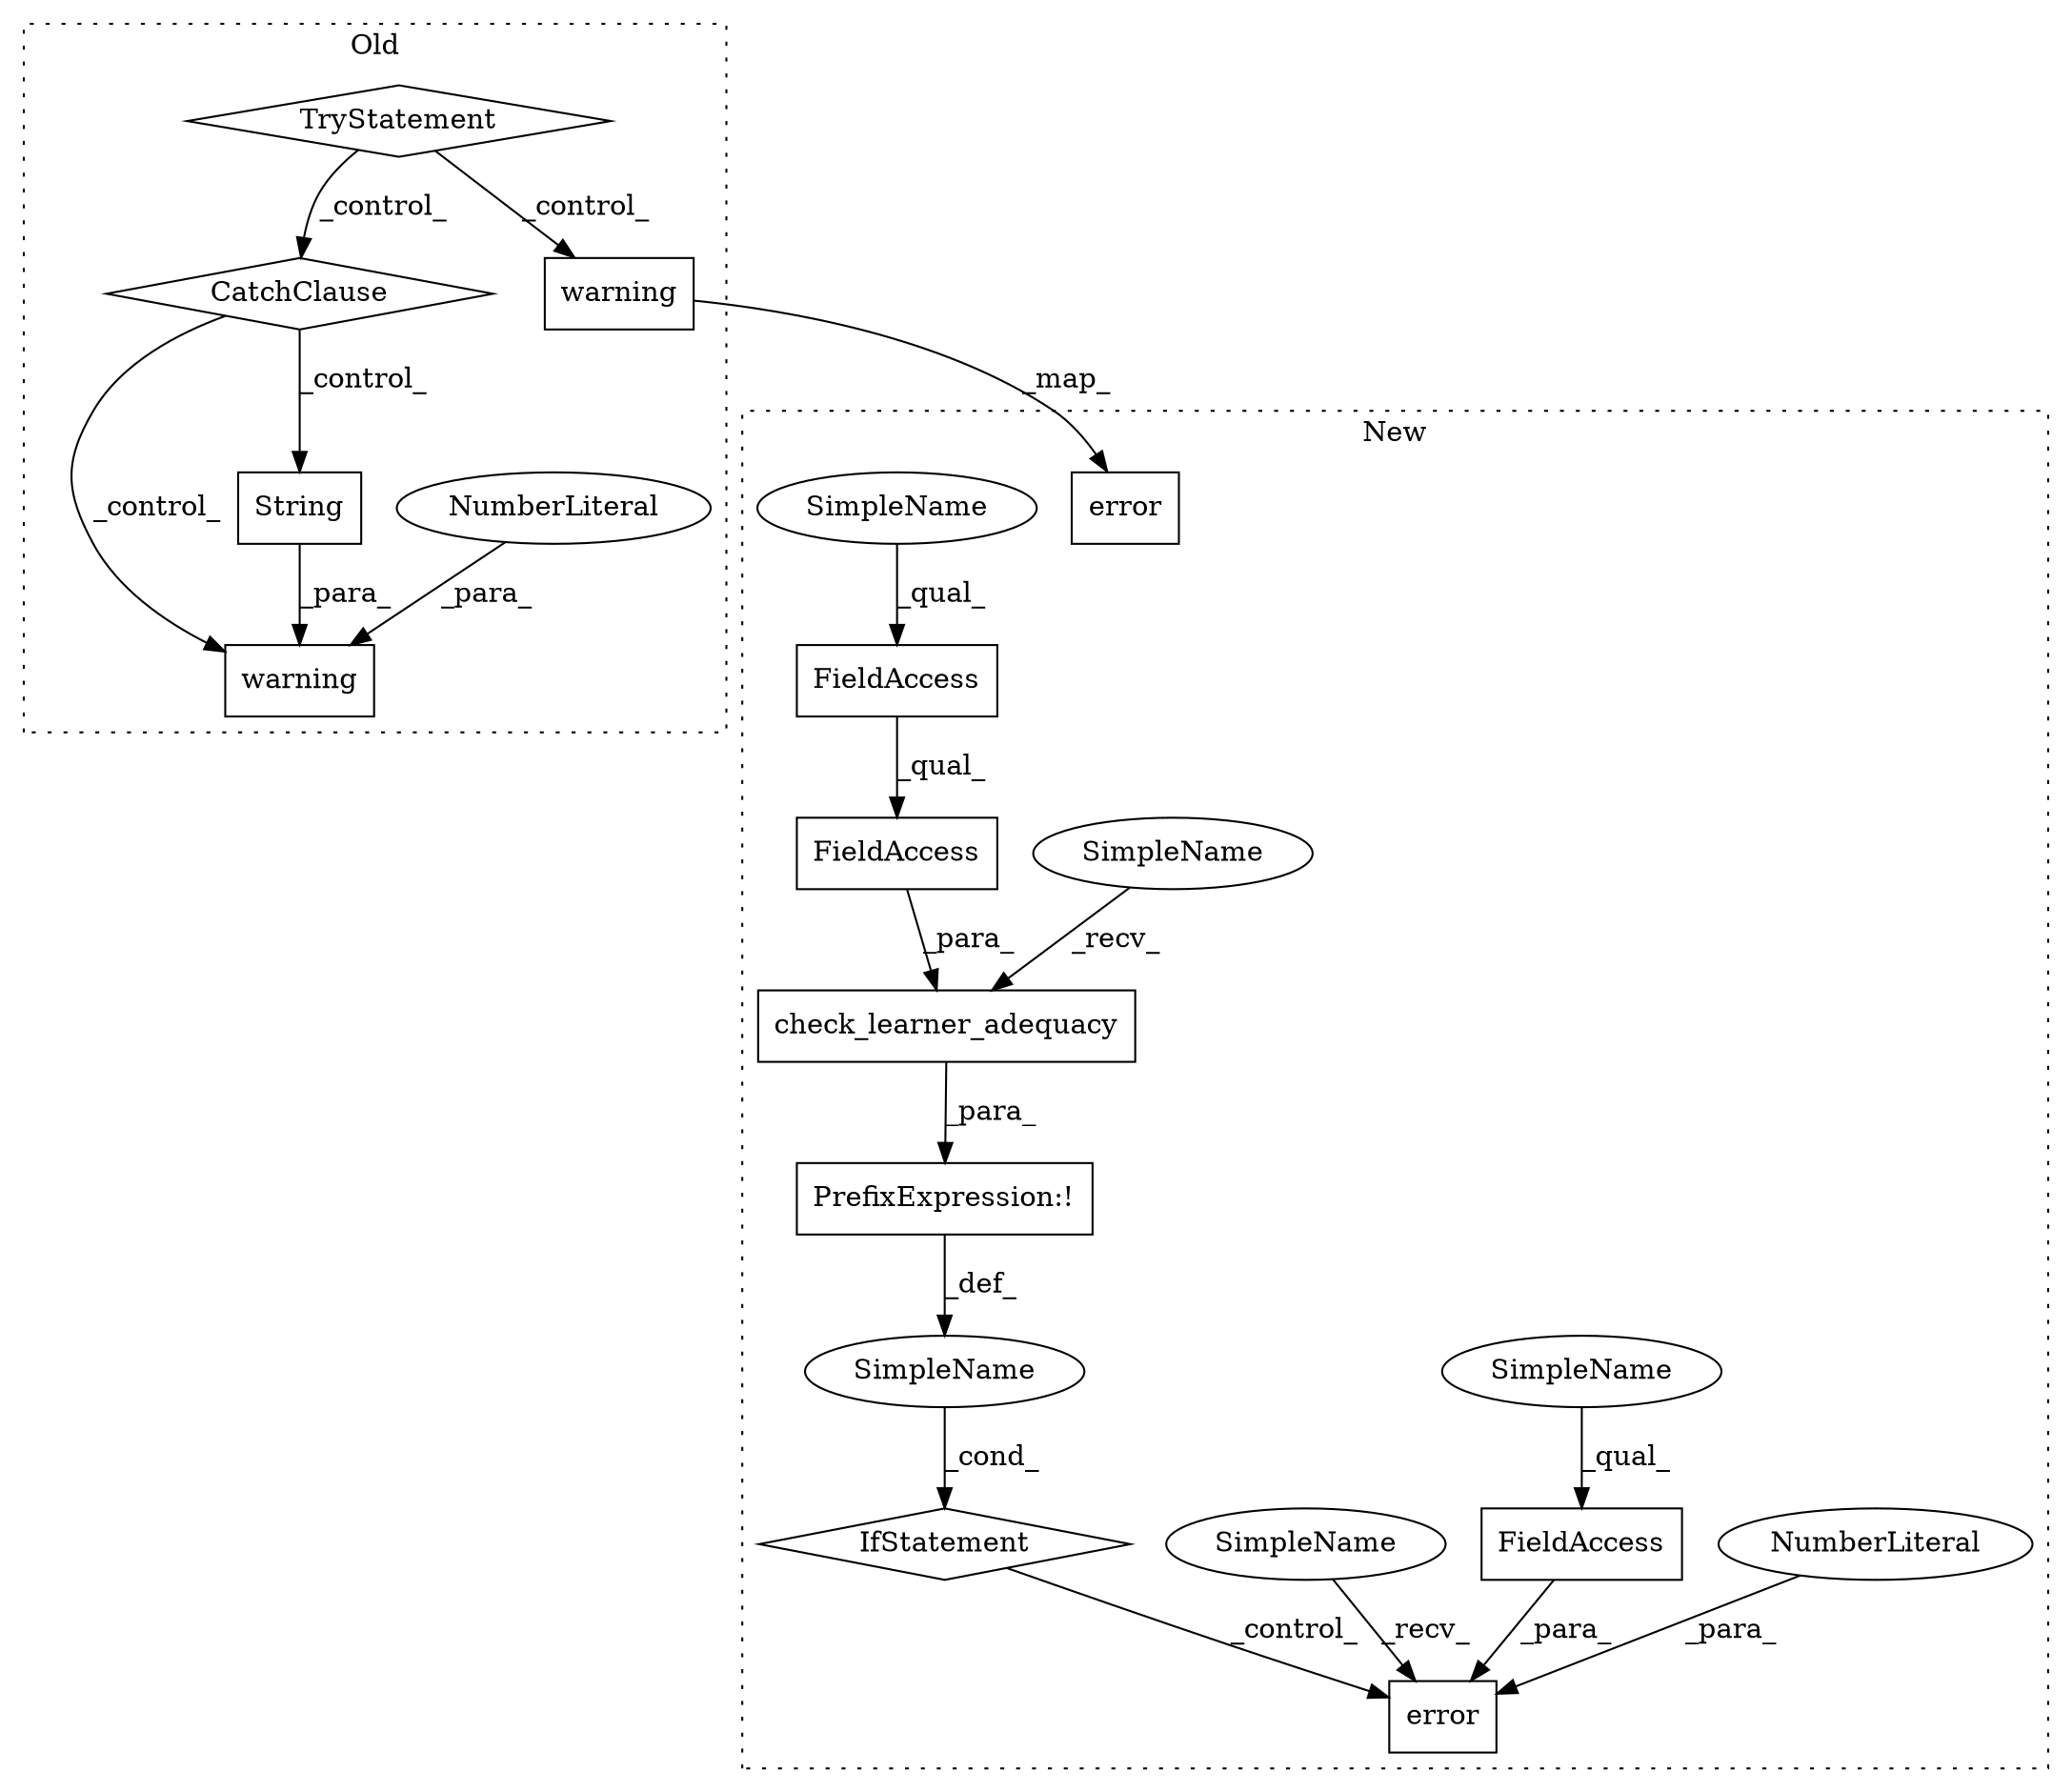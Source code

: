 digraph G {
subgraph cluster0 {
1 [label="warning" a="32" s="2640,2661" l="8,1" shape="box"];
4 [label="NumberLiteral" a="34" s="2648" l="1" shape="ellipse"];
7 [label="String" a="32" s="2650,2660" l="7,1" shape="box"];
8 [label="CatchClause" a="12" s="2596,2623" l="13,2" shape="diamond"];
12 [label="TryStatement" a="54" s="2484" l="4" shape="diamond"];
15 [label="warning" a="32" s="2503,2512" l="8,1" shape="box"];
label = "Old";
style="dotted";
}
subgraph cluster1 {
2 [label="check_learner_adequacy" a="32" s="2534,2573" l="23,1" shape="box"];
3 [label="PrefixExpression:!" a="38" s="2525" l="1" shape="box"];
5 [label="FieldAccess" a="22" s="2557" l="16" shape="box"];
6 [label="FieldAccess" a="22" s="2557" l="9" shape="box"];
9 [label="error" a="32" s="2591,2631" l="6,1" shape="box"];
10 [label="NumberLiteral" a="34" s="2597" l="1" shape="ellipse"];
11 [label="FieldAccess" a="22" s="2599" l="32" shape="box"];
13 [label="SimpleName" a="42" s="" l="" shape="ellipse"];
14 [label="IfStatement" a="25" s="2521,2574" l="4,2" shape="diamond"];
16 [label="error" a="32" s="2505,2512" l="6,1" shape="box"];
17 [label="SimpleName" a="42" s="2599" l="7" shape="ellipse"];
18 [label="SimpleName" a="42" s="2526" l="7" shape="ellipse"];
19 [label="SimpleName" a="42" s="2586" l="4" shape="ellipse"];
20 [label="SimpleName" a="42" s="2557" l="4" shape="ellipse"];
label = "New";
style="dotted";
}
2 -> 3 [label="_para_"];
3 -> 13 [label="_def_"];
4 -> 1 [label="_para_"];
5 -> 2 [label="_para_"];
6 -> 5 [label="_qual_"];
7 -> 1 [label="_para_"];
8 -> 7 [label="_control_"];
8 -> 1 [label="_control_"];
10 -> 9 [label="_para_"];
11 -> 9 [label="_para_"];
12 -> 8 [label="_control_"];
12 -> 15 [label="_control_"];
13 -> 14 [label="_cond_"];
14 -> 9 [label="_control_"];
15 -> 16 [label="_map_"];
17 -> 11 [label="_qual_"];
18 -> 2 [label="_recv_"];
19 -> 9 [label="_recv_"];
20 -> 6 [label="_qual_"];
}